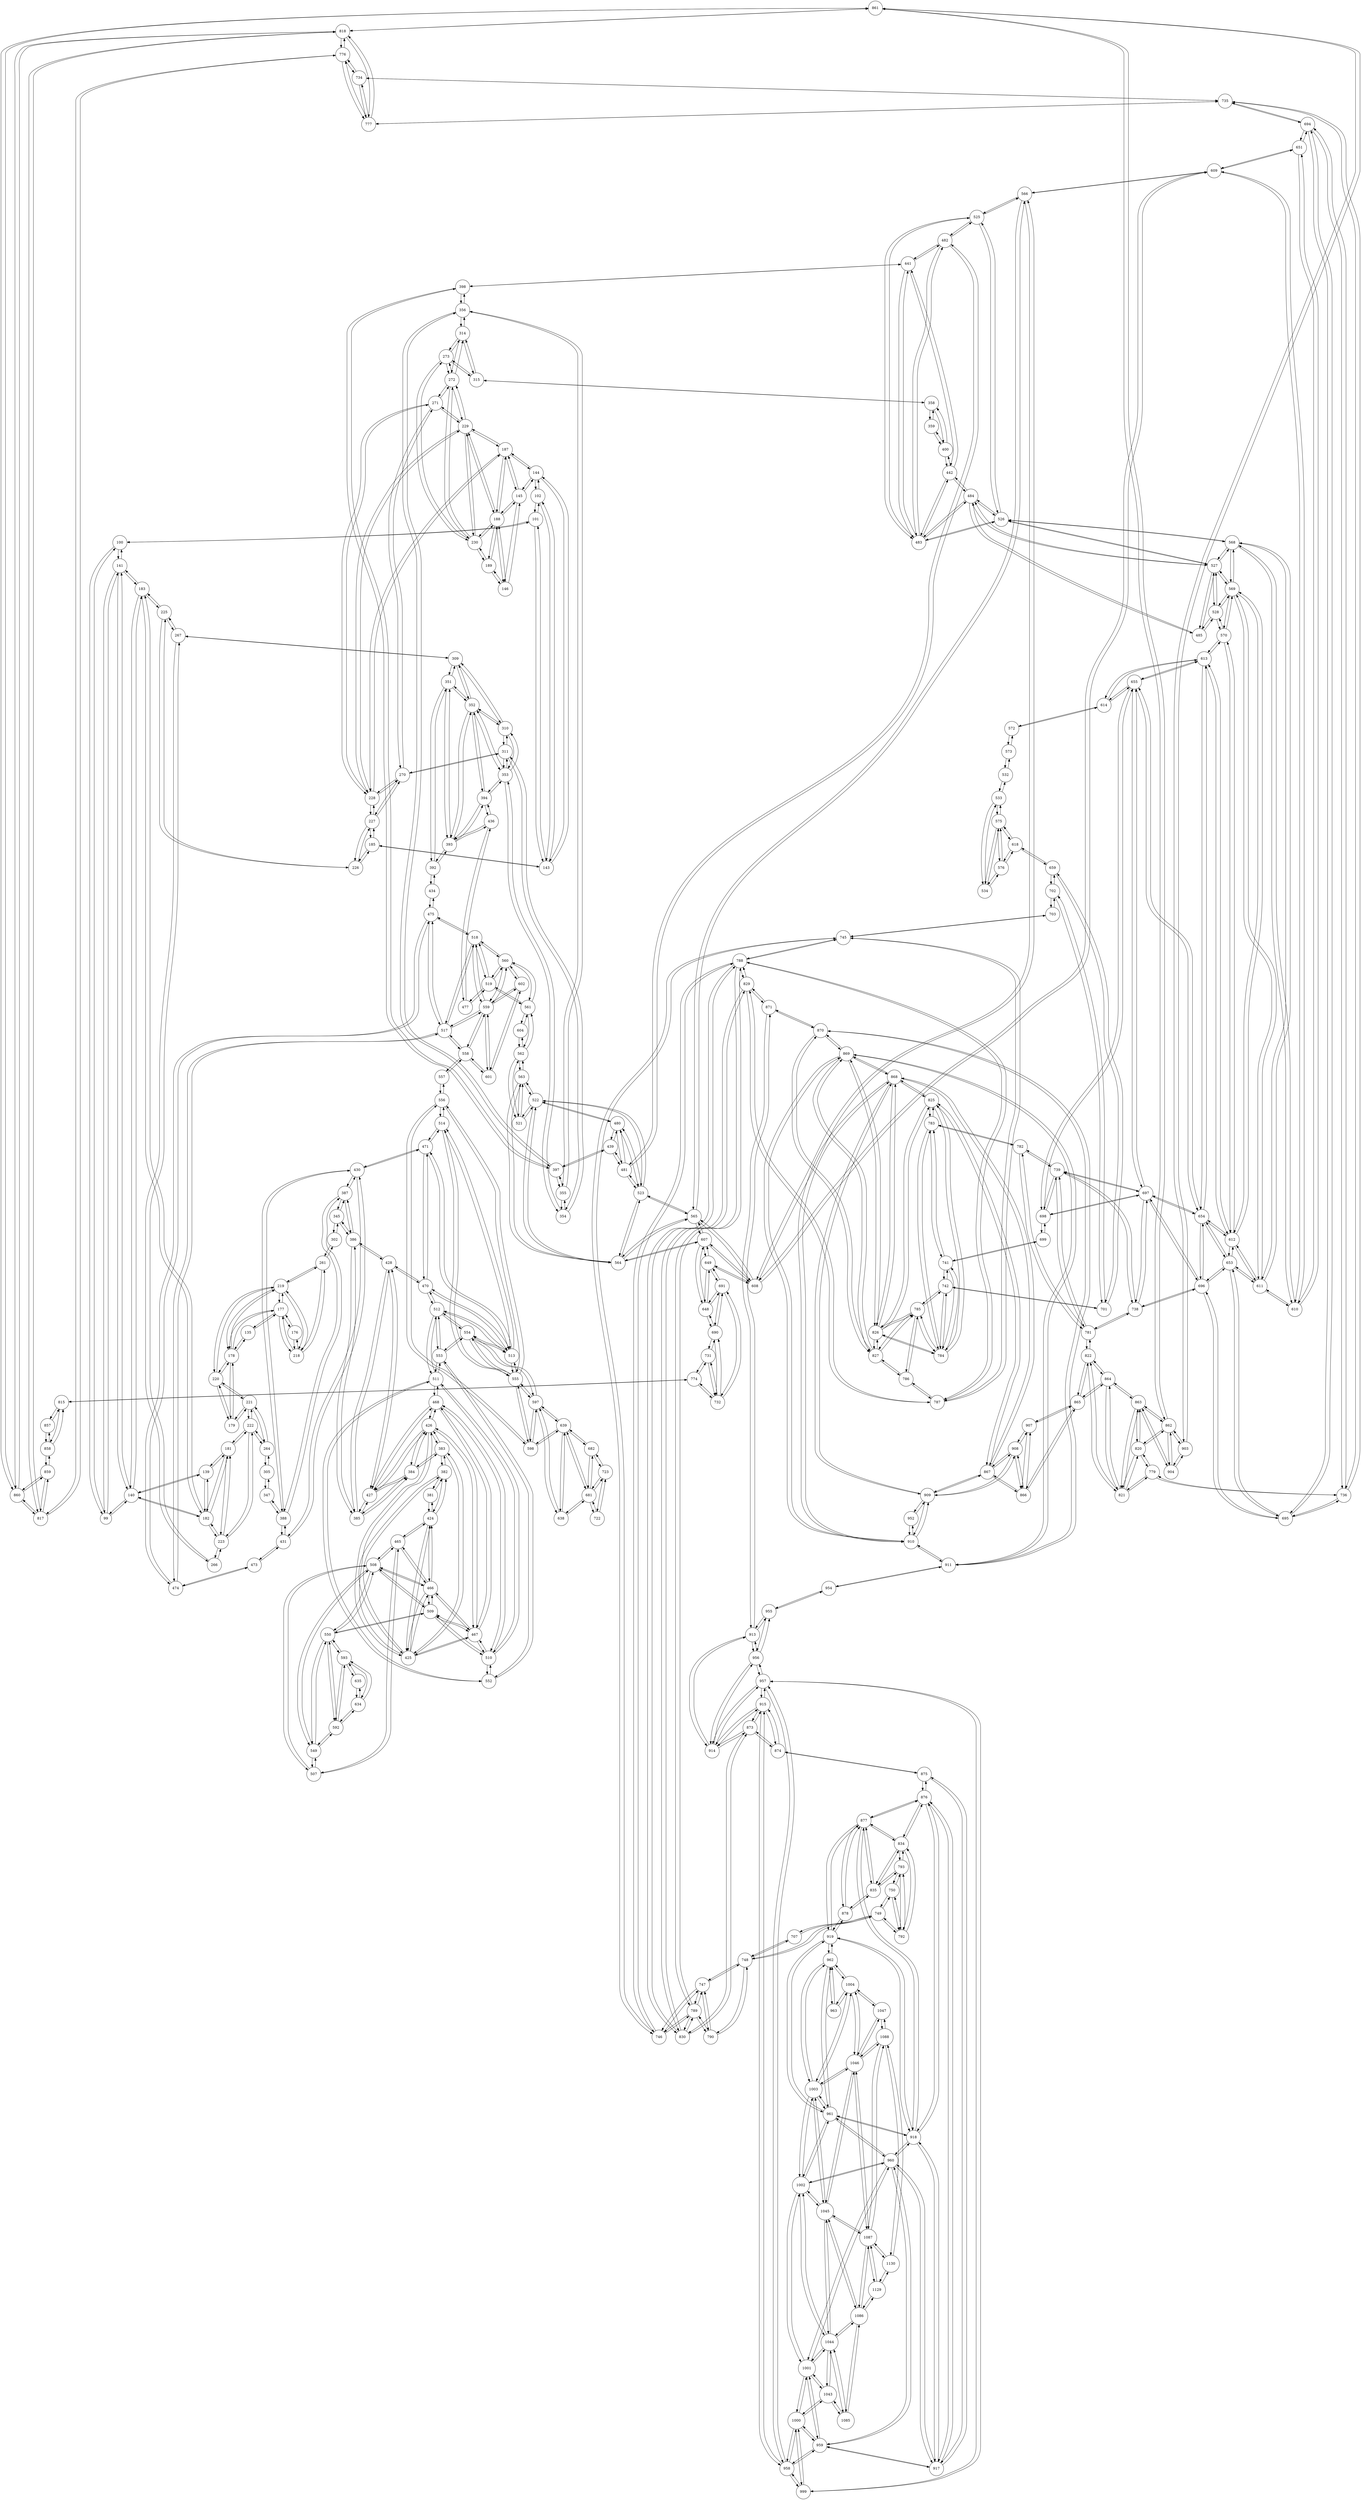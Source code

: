 digraph {
  node_861[label="861", shape="circle"]
node_861 -> node_818
node_818 -> node_861
node_861 -> node_860
node_860 -> node_861
node_861 -> node_862
node_862 -> node_861
node_861 -> node_903
node_903 -> node_861
  node_860[label="860", shape="circle"]
node_860 -> node_817
node_817 -> node_860
node_860 -> node_818
node_818 -> node_860
node_860 -> node_859
node_859 -> node_860
  node_863[label="863", shape="circle"]
node_863 -> node_864
node_864 -> node_863
node_863 -> node_904
node_904 -> node_863
node_863 -> node_820
node_820 -> node_863
node_863 -> node_821
node_821 -> node_863
node_863 -> node_862
node_862 -> node_863
  node_862[label="862", shape="circle"]
node_862 -> node_903
node_903 -> node_862
node_862 -> node_904
node_904 -> node_862
node_862 -> node_820
node_820 -> node_862
  node_857[label="857", shape="circle"]
node_857 -> node_858
node_858 -> node_857
node_857 -> node_815
node_815 -> node_857
  node_859[label="859", shape="circle"]
node_859 -> node_817
node_817 -> node_859
node_859 -> node_858
node_858 -> node_859
  node_858[label="858", shape="circle"]
node_858 -> node_815
node_815 -> node_858
  node_869[label="869", shape="circle"]
node_869 -> node_868
node_868 -> node_869
node_869 -> node_870
node_870 -> node_869
node_869 -> node_910
node_910 -> node_869
node_869 -> node_911
node_911 -> node_869
node_869 -> node_826
node_826 -> node_869
node_869 -> node_827
node_827 -> node_869
  node_868[label="868", shape="circle"]
node_868 -> node_867
node_867 -> node_868
node_868 -> node_909
node_909 -> node_868
node_868 -> node_910
node_910 -> node_868
node_868 -> node_825
node_825 -> node_868
node_868 -> node_826
node_826 -> node_868
  node_871[label="871", shape="circle"]
node_871 -> node_913
node_913 -> node_871
node_871 -> node_829
node_829 -> node_871
node_871 -> node_870
node_870 -> node_871
  node_351[label="351", shape="circle"]
node_351 -> node_352
node_352 -> node_351
node_351 -> node_393
node_393 -> node_351
node_351 -> node_309
node_309 -> node_351
node_351 -> node_392
node_392 -> node_351
  node_870[label="870", shape="circle"]
node_870 -> node_911
node_911 -> node_870
node_870 -> node_827
node_827 -> node_870
  node_865[label="865", shape="circle"]
node_865 -> node_864
node_864 -> node_865
node_865 -> node_866
node_866 -> node_865
node_865 -> node_907
node_907 -> node_865
node_865 -> node_822
node_822 -> node_865
  node_345[label="345", shape="circle"]
node_345 -> node_386
node_386 -> node_345
node_345 -> node_387
node_387 -> node_345
node_345 -> node_302
node_302 -> node_345
  node_864[label="864", shape="circle"]
node_864 -> node_821
node_821 -> node_864
node_864 -> node_822
node_822 -> node_864
  node_867[label="867", shape="circle"]
node_867 -> node_866
node_866 -> node_867
node_867 -> node_908
node_908 -> node_867
node_867 -> node_909
node_909 -> node_867
node_867 -> node_825
node_825 -> node_867
  node_347[label="347", shape="circle"]
node_347 -> node_305
node_305 -> node_347
node_347 -> node_388
node_388 -> node_347
  node_866[label="866", shape="circle"]
node_866 -> node_908
node_908 -> node_866
node_866 -> node_907
node_907 -> node_866
  node_877[label="877", shape="circle"]
node_877 -> node_834
node_834 -> node_877
node_877 -> node_835
node_835 -> node_877
node_877 -> node_876
node_876 -> node_877
node_877 -> node_878
node_878 -> node_877
node_877 -> node_918
node_918 -> node_877
node_877 -> node_919
node_919 -> node_877
  node_876[label="876", shape="circle"]
node_876 -> node_834
node_834 -> node_876
node_876 -> node_875
node_875 -> node_876
node_876 -> node_917
node_917 -> node_876
node_876 -> node_918
node_918 -> node_876
  node_356[label="356", shape="circle"]
node_356 -> node_314
node_314 -> node_356
node_356 -> node_355
node_355 -> node_356
node_356 -> node_397
node_397 -> node_356
node_356 -> node_398
node_398 -> node_356
  node_878[label="878", shape="circle"]
node_878 -> node_835
node_835 -> node_878
node_878 -> node_919
node_919 -> node_878
  node_359[label="359", shape="circle"]
node_359 -> node_400
node_400 -> node_359
node_359 -> node_358
node_358 -> node_359
  node_873[label="873", shape="circle"]
node_873 -> node_874
node_874 -> node_873
node_873 -> node_915
node_915 -> node_873
node_873 -> node_830
node_830 -> node_873
node_873 -> node_914
node_914 -> node_873
  node_358[label="358", shape="circle"]
node_358 -> node_400
node_400 -> node_358
node_358 -> node_315
node_315 -> node_358
  node_353[label="353", shape="circle"]
node_353 -> node_352
node_352 -> node_353
node_353 -> node_354
node_354 -> node_353
node_353 -> node_394
node_394 -> node_353
node_353 -> node_310
node_310 -> node_353
node_353 -> node_311
node_311 -> node_353
  node_352[label="352", shape="circle"]
node_352 -> node_393
node_393 -> node_352
node_352 -> node_394
node_394 -> node_352
node_352 -> node_309
node_309 -> node_352
node_352 -> node_310
node_310 -> node_352
  node_875[label="875", shape="circle"]
node_875 -> node_874
node_874 -> node_875
node_875 -> node_917
node_917 -> node_875
  node_355[label="355", shape="circle"]
node_355 -> node_354
node_354 -> node_355
node_355 -> node_397
node_397 -> node_355
  node_874[label="874", shape="circle"]
node_874 -> node_915
node_915 -> node_874
  node_354[label="354", shape="circle"]
node_354 -> node_311
node_311 -> node_354
  node_381[label="381", shape="circle"]
node_381 -> node_424
node_424 -> node_381
node_381 -> node_382
node_382 -> node_381
  node_903[label="903", shape="circle"]
node_903 -> node_904
node_904 -> node_903
  node_383[label="383", shape="circle"]
node_383 -> node_384
node_384 -> node_383
node_383 -> node_425
node_425 -> node_383
node_383 -> node_426
node_426 -> node_383
node_383 -> node_382
node_382 -> node_383
  node_382[label="382", shape="circle"]
node_382 -> node_424
node_424 -> node_382
node_382 -> node_425
node_425 -> node_382
  node_909[label="909", shape="circle"]
node_909 -> node_908
node_908 -> node_909
node_909 -> node_910
node_910 -> node_909
node_909 -> node_952
node_952 -> node_909
  node_908[label="908", shape="circle"]
node_908 -> node_907
node_907 -> node_908
  node_388[label="388", shape="circle"]
node_388 -> node_387
node_387 -> node_388
node_388 -> node_430
node_430 -> node_388
node_388 -> node_431
node_431 -> node_388
  node_911[label="911", shape="circle"]
node_911 -> node_954
node_954 -> node_911
node_911 -> node_910
node_910 -> node_911
  node_910[label="910", shape="circle"]
node_910 -> node_952
node_952 -> node_910
  node_385[label="385", shape="circle"]
node_385 -> node_384
node_384 -> node_385
node_385 -> node_386
node_386 -> node_385
node_385 -> node_427
node_427 -> node_385
node_385 -> node_428
node_428 -> node_385
  node_904[label="904", shape="circle"]
  node_384[label="384", shape="circle"]
node_384 -> node_426
node_426 -> node_384
node_384 -> node_427
node_427 -> node_384
  node_907[label="907", shape="circle"]
  node_387[label="387", shape="circle"]
node_387 -> node_386
node_386 -> node_387
node_387 -> node_430
node_430 -> node_387
  node_386[label="386", shape="circle"]
node_386 -> node_428
node_428 -> node_386
  node_917[label="917", shape="circle"]
node_917 -> node_960
node_960 -> node_917
node_917 -> node_918
node_918 -> node_917
node_917 -> node_959
node_959 -> node_917
  node_397[label="397", shape="circle"]
node_397 -> node_398
node_398 -> node_397
node_397 -> node_439
node_439 -> node_397
  node_919[label="919", shape="circle"]
node_919 -> node_961
node_961 -> node_919
node_919 -> node_962
node_962 -> node_919
node_919 -> node_918
node_918 -> node_919
  node_918[label="918", shape="circle"]
node_918 -> node_960
node_960 -> node_918
node_918 -> node_961
node_961 -> node_918
  node_398[label="398", shape="circle"]
node_398 -> node_441
node_441 -> node_398
  node_913[label="913", shape="circle"]
node_913 -> node_914
node_914 -> node_913
node_913 -> node_955
node_955 -> node_913
node_913 -> node_956
node_956 -> node_913
  node_393[label="393", shape="circle"]
node_393 -> node_392
node_392 -> node_393
node_393 -> node_394
node_394 -> node_393
node_393 -> node_436
node_436 -> node_393
  node_392[label="392", shape="circle"]
node_392 -> node_434
node_434 -> node_392
  node_915[label="915", shape="circle"]
node_915 -> node_914
node_914 -> node_915
node_915 -> node_957
node_957 -> node_915
node_915 -> node_958
node_958 -> node_915
  node_914[label="914", shape="circle"]
node_914 -> node_956
node_956 -> node_914
node_914 -> node_957
node_957 -> node_914
  node_394[label="394", shape="circle"]
node_394 -> node_436
node_436 -> node_394
  node_400[label="400", shape="circle"]
node_400 -> node_442
node_442 -> node_400
  node_428[label="428", shape="circle"]
node_428 -> node_427
node_427 -> node_428
node_428 -> node_470
node_470 -> node_428
  node_431[label="431", shape="circle"]
node_431 -> node_473
node_473 -> node_431
node_431 -> node_430
node_430 -> node_431
  node_430[label="430", shape="circle"]
node_430 -> node_471
node_471 -> node_430
  node_425[label="425", shape="circle"]
node_425 -> node_424
node_424 -> node_425
node_425 -> node_426
node_426 -> node_425
node_425 -> node_466
node_466 -> node_425
node_425 -> node_467
node_467 -> node_425
  node_424[label="424", shape="circle"]
node_424 -> node_465
node_465 -> node_424
node_424 -> node_466
node_466 -> node_424
  node_427[label="427", shape="circle"]
node_427 -> node_426
node_426 -> node_427
node_427 -> node_468
node_468 -> node_427
  node_426[label="426", shape="circle"]
node_426 -> node_467
node_467 -> node_426
node_426 -> node_468
node_468 -> node_426
  node_957[label="957", shape="circle"]
node_957 -> node_999
node_999 -> node_957
node_957 -> node_956
node_956 -> node_957
node_957 -> node_958
node_958 -> node_957
  node_956[label="956", shape="circle"]
node_956 -> node_955
node_955 -> node_956
  node_436[label="436", shape="circle"]
node_436 -> node_477
node_477 -> node_436
  node_959[label="959", shape="circle"]
node_959 -> node_960
node_960 -> node_959
node_959 -> node_1000
node_1000 -> node_959
node_959 -> node_1001
node_1001 -> node_959
node_959 -> node_958
node_958 -> node_959
  node_439[label="439", shape="circle"]
node_439 -> node_480
node_480 -> node_439
node_439 -> node_481
node_481 -> node_439
  node_958[label="958", shape="circle"]
node_958 -> node_999
node_999 -> node_958
node_958 -> node_1000
node_1000 -> node_958
  node_952[label="952", shape="circle"]
  node_955[label="955", shape="circle"]
node_955 -> node_954
node_954 -> node_955
  node_954[label="954", shape="circle"]
  node_434[label="434", shape="circle"]
node_434 -> node_475
node_475 -> node_434
  node_961[label="961", shape="circle"]
node_961 -> node_960
node_960 -> node_961
node_961 -> node_962
node_962 -> node_961
node_961 -> node_1002
node_1002 -> node_961
node_961 -> node_1003
node_1003 -> node_961
  node_441[label="441", shape="circle"]
node_441 -> node_482
node_482 -> node_441
node_441 -> node_442
node_442 -> node_441
node_441 -> node_483
node_483 -> node_441
  node_960[label="960", shape="circle"]
node_960 -> node_1001
node_1001 -> node_960
node_960 -> node_1002
node_1002 -> node_960
  node_963[label="963", shape="circle"]
node_963 -> node_962
node_962 -> node_963
node_963 -> node_1004
node_1004 -> node_963
  node_962[label="962", shape="circle"]
node_962 -> node_1003
node_1003 -> node_962
node_962 -> node_1004
node_1004 -> node_962
  node_442[label="442", shape="circle"]
node_442 -> node_483
node_483 -> node_442
node_442 -> node_484
node_484 -> node_442
  node_468[label="468", shape="circle"]
node_468 -> node_467
node_467 -> node_468
node_468 -> node_510
node_510 -> node_468
node_468 -> node_511
node_511 -> node_468
  node_471[label="471", shape="circle"]
node_471 -> node_513
node_513 -> node_471
node_471 -> node_514
node_514 -> node_471
node_471 -> node_470
node_470 -> node_471
  node_470[label="470", shape="circle"]
node_470 -> node_512
node_512 -> node_470
node_470 -> node_513
node_513 -> node_470
  node_465[label="465", shape="circle"]
node_465 -> node_466
node_466 -> node_465
node_465 -> node_507
node_507 -> node_465
node_465 -> node_508
node_508 -> node_465
  node_467[label="467", shape="circle"]
node_467 -> node_466
node_466 -> node_467
node_467 -> node_509
node_509 -> node_467
node_467 -> node_510
node_510 -> node_467
  node_466[label="466", shape="circle"]
node_466 -> node_508
node_508 -> node_466
node_466 -> node_509
node_509 -> node_466
  node_477[label="477", shape="circle"]
node_477 -> node_519
node_519 -> node_477
  node_999[label="999", shape="circle"]
node_999 -> node_1000
node_1000 -> node_999
  node_473[label="473", shape="circle"]
node_473 -> node_474
node_474 -> node_473
  node_475[label="475", shape="circle"]
node_475 -> node_474
node_474 -> node_475
node_475 -> node_517
node_517 -> node_475
node_475 -> node_518
node_518 -> node_475
  node_474[label="474", shape="circle"]
node_474 -> node_517
node_517 -> node_474
  node_485[label="485", shape="circle"]
node_485 -> node_528
node_528 -> node_485
node_485 -> node_484
node_484 -> node_485
node_485 -> node_527
node_527 -> node_485
  node_1004[label="1004", shape="circle"]
node_1004 -> node_1003
node_1003 -> node_1004
node_1004 -> node_1046
node_1046 -> node_1004
node_1004 -> node_1047
node_1047 -> node_1004
  node_484[label="484", shape="circle"]
node_484 -> node_483
node_483 -> node_484
node_484 -> node_526
node_526 -> node_484
node_484 -> node_527
node_527 -> node_484
  node_1001[label="1001", shape="circle"]
node_1001 -> node_1000
node_1000 -> node_1001
node_1001 -> node_1002
node_1002 -> node_1001
node_1001 -> node_1043
node_1043 -> node_1001
node_1001 -> node_1044
node_1044 -> node_1001
  node_481[label="481", shape="circle"]
node_481 -> node_480
node_480 -> node_481
node_481 -> node_482
node_482 -> node_481
node_481 -> node_523
node_523 -> node_481
  node_1000[label="1000", shape="circle"]
node_1000 -> node_1043
node_1043 -> node_1000
  node_480[label="480", shape="circle"]
node_480 -> node_522
node_522 -> node_480
node_480 -> node_523
node_523 -> node_480
  node_1003[label="1003", shape="circle"]
node_1003 -> node_1002
node_1002 -> node_1003
node_1003 -> node_1045
node_1045 -> node_1003
node_1003 -> node_1046
node_1046 -> node_1003
  node_483[label="483", shape="circle"]
node_483 -> node_482
node_482 -> node_483
node_483 -> node_525
node_525 -> node_483
node_483 -> node_526
node_526 -> node_483
  node_1002[label="1002", shape="circle"]
node_1002 -> node_1044
node_1044 -> node_1002
node_1002 -> node_1045
node_1045 -> node_1002
  node_482[label="482", shape="circle"]
node_482 -> node_525
node_525 -> node_482
  node_517[label="517", shape="circle"]
node_517 -> node_518
node_518 -> node_517
node_517 -> node_558
node_558 -> node_517
node_517 -> node_559
node_559 -> node_517
  node_509[label="509", shape="circle"]
node_509 -> node_550
node_550 -> node_509
node_509 -> node_508
node_508 -> node_509
node_509 -> node_510
node_510 -> node_509
  node_508[label="508", shape="circle"]
node_508 -> node_549
node_549 -> node_508
node_508 -> node_550
node_550 -> node_508
node_508 -> node_507
node_507 -> node_508
  node_519[label="519", shape="circle"]
node_519 -> node_560
node_560 -> node_519
node_519 -> node_561
node_561 -> node_519
node_519 -> node_518
node_518 -> node_519
  node_511[label="511", shape="circle"]
node_511 -> node_512
node_512 -> node_511
node_511 -> node_552
node_552 -> node_511
node_511 -> node_553
node_553 -> node_511
node_511 -> node_510
node_510 -> node_511
  node_518[label="518", shape="circle"]
node_518 -> node_559
node_559 -> node_518
node_518 -> node_560
node_560 -> node_518
  node_510[label="510", shape="circle"]
node_510 -> node_552
node_552 -> node_510
  node_513[label="513", shape="circle"]
node_513 -> node_512
node_512 -> node_513
node_513 -> node_514
node_514 -> node_513
node_513 -> node_554
node_554 -> node_513
node_513 -> node_555
node_555 -> node_513
  node_512[label="512", shape="circle"]
node_512 -> node_553
node_553 -> node_512
node_512 -> node_554
node_554 -> node_512
  node_507[label="507", shape="circle"]
node_507 -> node_549
node_549 -> node_507
  node_514[label="514", shape="circle"]
node_514 -> node_555
node_555 -> node_514
node_514 -> node_556
node_556 -> node_514
  node_1045[label="1045", shape="circle"]
node_1045 -> node_1044
node_1044 -> node_1045
node_1045 -> node_1046
node_1046 -> node_1045
node_1045 -> node_1086
node_1086 -> node_1045
node_1045 -> node_1087
node_1087 -> node_1045
  node_525[label="525", shape="circle"]
node_525 -> node_566
node_566 -> node_525
node_525 -> node_526
node_526 -> node_525
  node_1044[label="1044", shape="circle"]
node_1044 -> node_1043
node_1043 -> node_1044
node_1044 -> node_1085
node_1085 -> node_1044
node_1044 -> node_1086
node_1086 -> node_1044
  node_1047[label="1047", shape="circle"]
node_1047 -> node_1088
node_1088 -> node_1047
node_1047 -> node_1046
node_1046 -> node_1047
  node_1046[label="1046", shape="circle"]
node_1046 -> node_1088
node_1088 -> node_1046
node_1046 -> node_1087
node_1087 -> node_1046
  node_527[label="527", shape="circle"]
node_527 -> node_526
node_526 -> node_527
node_527 -> node_528
node_528 -> node_527
node_527 -> node_568
node_568 -> node_527
node_527 -> node_569
node_569 -> node_527
  node_526[label="526", shape="circle"]
node_526 -> node_568
node_568 -> node_526
  node_521[label="521", shape="circle"]
node_521 -> node_522
node_522 -> node_521
node_521 -> node_563
node_563 -> node_521
node_521 -> node_562
node_562 -> node_521
  node_1043[label="1043", shape="circle"]
node_1043 -> node_1085
node_1085 -> node_1043
  node_523[label="523", shape="circle"]
node_523 -> node_522
node_522 -> node_523
node_523 -> node_564
node_564 -> node_523
node_523 -> node_565
node_565 -> node_523
  node_522[label="522", shape="circle"]
node_522 -> node_563
node_563 -> node_522
node_522 -> node_564
node_564 -> node_522
  node_533[label="533", shape="circle"]
node_533 -> node_532
node_532 -> node_533
node_533 -> node_534
node_534 -> node_533
node_533 -> node_575
node_575 -> node_533
  node_532[label="532", shape="circle"]
node_532 -> node_573
node_573 -> node_532
  node_534[label="534", shape="circle"]
node_534 -> node_576
node_576 -> node_534
node_534 -> node_575
node_575 -> node_534
  node_528[label="528", shape="circle"]
node_528 -> node_569
node_569 -> node_528
node_528 -> node_570
node_570 -> node_528
  node_549[label="549", shape="circle"]
node_549 -> node_592
node_592 -> node_549
node_549 -> node_550
node_550 -> node_549
  node_550[label="550", shape="circle"]
node_550 -> node_592
node_592 -> node_550
node_550 -> node_593
node_593 -> node_550
  node_557[label="557", shape="circle"]
node_557 -> node_556
node_556 -> node_557
node_557 -> node_558
node_558 -> node_557
  node_556[label="556", shape="circle"]
node_556 -> node_555
node_555 -> node_556
node_556 -> node_598
node_598 -> node_556
  node_559[label="559", shape="circle"]
node_559 -> node_558
node_558 -> node_559
node_559 -> node_560
node_560 -> node_559
node_559 -> node_601
node_601 -> node_559
node_559 -> node_602
node_602 -> node_559
  node_558[label="558", shape="circle"]
node_558 -> node_601
node_601 -> node_558
  node_553[label="553", shape="circle"]
node_553 -> node_552
node_552 -> node_553
node_553 -> node_554
node_554 -> node_553
  node_552[label="552", shape="circle"]
  node_555[label="555", shape="circle"]
node_555 -> node_554
node_554 -> node_555
node_555 -> node_597
node_597 -> node_555
node_555 -> node_598
node_598 -> node_555
  node_554[label="554", shape="circle"]
node_554 -> node_597
node_597 -> node_554
  node_1085[label="1085", shape="circle"]
node_1085 -> node_1086
node_1086 -> node_1085
  node_565[label="565", shape="circle"]
node_565 -> node_608
node_608 -> node_565
node_565 -> node_564
node_564 -> node_565
node_565 -> node_566
node_566 -> node_565
node_565 -> node_607
node_607 -> node_565
  node_564[label="564", shape="circle"]
node_564 -> node_563
node_563 -> node_564
node_564 -> node_607
node_607 -> node_564
  node_1087[label="1087", shape="circle"]
node_1087 -> node_1088
node_1088 -> node_1087
node_1087 -> node_1129
node_1129 -> node_1087
node_1087 -> node_1130
node_1130 -> node_1087
node_1087 -> node_1086
node_1086 -> node_1087
  node_1086[label="1086", shape="circle"]
node_1086 -> node_1129
node_1129 -> node_1086
  node_566[label="566", shape="circle"]
node_566 -> node_608
node_608 -> node_566
node_566 -> node_609
node_609 -> node_566
  node_561[label="561", shape="circle"]
node_561 -> node_560
node_560 -> node_561
node_561 -> node_562
node_562 -> node_561
node_561 -> node_604
node_604 -> node_561
  node_560[label="560", shape="circle"]
node_560 -> node_602
node_602 -> node_560
  node_563[label="563", shape="circle"]
node_563 -> node_562
node_562 -> node_563
  node_562[label="562", shape="circle"]
node_562 -> node_604
node_604 -> node_562
  node_573[label="573", shape="circle"]
node_573 -> node_572
node_572 -> node_573
  node_572[label="572", shape="circle"]
node_572 -> node_614
node_614 -> node_572
  node_575[label="575", shape="circle"]
node_575 -> node_576
node_576 -> node_575
node_575 -> node_618
node_618 -> node_575
  node_569[label="569", shape="circle"]
node_569 -> node_611
node_611 -> node_569
node_569 -> node_612
node_612 -> node_569
node_569 -> node_568
node_568 -> node_569
node_569 -> node_570
node_570 -> node_569
  node_1088[label="1088", shape="circle"]
node_1088 -> node_1130
node_1130 -> node_1088
  node_568[label="568", shape="circle"]
node_568 -> node_610
node_610 -> node_568
node_568 -> node_611
node_611 -> node_568
  node_570[label="570", shape="circle"]
node_570 -> node_612
node_612 -> node_570
node_570 -> node_613
node_613 -> node_570
  node_576[label="576", shape="circle"]
node_576 -> node_618
node_618 -> node_576
  node_597[label="597", shape="circle"]
node_597 -> node_598
node_598 -> node_597
node_597 -> node_638
node_638 -> node_597
node_597 -> node_639
node_639 -> node_597
  node_598[label="598", shape="circle"]
node_598 -> node_639
node_639 -> node_598
  node_593[label="593", shape="circle"]
node_593 -> node_592
node_592 -> node_593
node_593 -> node_634
node_634 -> node_593
node_593 -> node_635
node_635 -> node_593
  node_592[label="592", shape="circle"]
node_592 -> node_634
node_634 -> node_592
  node_604[label="604", shape="circle"]
  node_607[label="607", shape="circle"]
node_607 -> node_608
node_608 -> node_607
node_607 -> node_648
node_648 -> node_607
node_607 -> node_649
node_649 -> node_607
  node_601[label="601", shape="circle"]
node_601 -> node_602
node_602 -> node_601
  node_602[label="602", shape="circle"]
  node_613[label="613", shape="circle"]
node_613 -> node_612
node_612 -> node_613
node_613 -> node_614
node_614 -> node_613
node_613 -> node_654
node_654 -> node_613
node_613 -> node_655
node_655 -> node_613
  node_612[label="612", shape="circle"]
node_612 -> node_611
node_611 -> node_612
node_612 -> node_653
node_653 -> node_612
node_612 -> node_654
node_654 -> node_612
  node_614[label="614", shape="circle"]
node_614 -> node_655
node_655 -> node_614
  node_1129[label="1129", shape="circle"]
node_1129 -> node_1130
node_1130 -> node_1129
  node_609[label="609", shape="circle"]
node_609 -> node_608
node_608 -> node_609
node_609 -> node_610
node_610 -> node_609
node_609 -> node_651
node_651 -> node_609
  node_608[label="608", shape="circle"]
node_608 -> node_649
node_649 -> node_608
  node_611[label="611", shape="circle"]
node_611 -> node_610
node_610 -> node_611
node_611 -> node_653
node_653 -> node_611
  node_1130[label="1130", shape="circle"]
  node_610[label="610", shape="circle"]
node_610 -> node_651
node_651 -> node_610
  node_101[label="101", shape="circle"]
node_101 -> node_100
node_100 -> node_101
node_101 -> node_102
node_102 -> node_101
node_101 -> node_143
node_143 -> node_101
  node_100[label="100", shape="circle"]
node_100 -> node_99
node_99 -> node_100
node_100 -> node_141
node_141 -> node_100
  node_102[label="102", shape="circle"]
node_102 -> node_144
node_144 -> node_102
node_102 -> node_143
node_143 -> node_102
  node_99[label="99", shape="circle"]
node_99 -> node_140
node_140 -> node_99
node_99 -> node_141
node_141 -> node_99
  node_618[label="618", shape="circle"]
node_618 -> node_659
node_659 -> node_618
  node_639[label="639", shape="circle"]
node_639 -> node_681
node_681 -> node_639
node_639 -> node_682
node_682 -> node_639
node_639 -> node_638
node_638 -> node_639
  node_638[label="638", shape="circle"]
node_638 -> node_681
node_681 -> node_638
  node_635[label="635", shape="circle"]
node_635 -> node_634
node_634 -> node_635
  node_634[label="634", shape="circle"]
  node_653[label="653", shape="circle"]
node_653 -> node_654
node_654 -> node_653
node_653 -> node_695
node_695 -> node_653
node_653 -> node_696
node_696 -> node_653
  node_655[label="655", shape="circle"]
node_655 -> node_654
node_654 -> node_655
node_655 -> node_697
node_697 -> node_655
node_655 -> node_698
node_698 -> node_655
  node_135[label="135", shape="circle"]
node_135 -> node_177
node_177 -> node_135
node_135 -> node_178
node_178 -> node_135
  node_654[label="654", shape="circle"]
node_654 -> node_696
node_696 -> node_654
node_654 -> node_697
node_697 -> node_654
  node_649[label="649", shape="circle"]
node_649 -> node_691
node_691 -> node_649
node_649 -> node_648
node_648 -> node_649
  node_648[label="648", shape="circle"]
node_648 -> node_690
node_690 -> node_648
node_648 -> node_691
node_691 -> node_648
  node_651[label="651", shape="circle"]
node_651 -> node_694
node_694 -> node_651
  node_141[label="141", shape="circle"]
node_141 -> node_140
node_140 -> node_141
node_141 -> node_183
node_183 -> node_141
  node_140[label="140", shape="circle"]
node_140 -> node_139
node_139 -> node_140
node_140 -> node_182
node_182 -> node_140
node_140 -> node_183
node_183 -> node_140
  node_143[label="143", shape="circle"]
node_143 -> node_144
node_144 -> node_143
node_143 -> node_185
node_185 -> node_143
  node_659[label="659", shape="circle"]
node_659 -> node_701
node_701 -> node_659
node_659 -> node_702
node_702 -> node_659
  node_139[label="139", shape="circle"]
node_139 -> node_181
node_181 -> node_139
node_139 -> node_182
node_182 -> node_139
  node_145[label="145", shape="circle"]
node_145 -> node_144
node_144 -> node_145
node_145 -> node_146
node_146 -> node_145
node_145 -> node_187
node_187 -> node_145
node_145 -> node_188
node_188 -> node_145
  node_144[label="144", shape="circle"]
node_144 -> node_187
node_187 -> node_144
  node_146[label="146", shape="circle"]
node_146 -> node_188
node_188 -> node_146
node_146 -> node_189
node_189 -> node_146
  node_681[label="681", shape="circle"]
node_681 -> node_682
node_682 -> node_681
node_681 -> node_722
node_722 -> node_681
node_681 -> node_723
node_723 -> node_681
  node_682[label="682", shape="circle"]
node_682 -> node_723
node_723 -> node_682
  node_695[label="695", shape="circle"]
node_695 -> node_696
node_696 -> node_695
node_695 -> node_736
node_736 -> node_695
node_695 -> node_694
node_694 -> node_695
  node_694[label="694", shape="circle"]
node_694 -> node_736
node_736 -> node_694
node_694 -> node_735
node_735 -> node_694
  node_691[label="691", shape="circle"]
node_691 -> node_690
node_690 -> node_691
node_691 -> node_732
node_732 -> node_691
  node_690[label="690", shape="circle"]
node_690 -> node_732
node_732 -> node_690
node_690 -> node_731
node_731 -> node_690
  node_701[label="701", shape="circle"]
node_701 -> node_702
node_702 -> node_701
node_701 -> node_742
node_742 -> node_701
  node_181[label="181", shape="circle"]
node_181 -> node_222
node_222 -> node_181
node_181 -> node_182
node_182 -> node_181
node_181 -> node_223
node_223 -> node_181
  node_703[label="703", shape="circle"]
node_703 -> node_745
node_745 -> node_703
node_703 -> node_702
node_702 -> node_703
  node_183[label="183", shape="circle"]
node_183 -> node_225
node_225 -> node_183
node_183 -> node_182
node_182 -> node_183
  node_702[label="702", shape="circle"]
  node_182[label="182", shape="circle"]
node_182 -> node_223
node_223 -> node_182
  node_697[label="697", shape="circle"]
node_697 -> node_738
node_738 -> node_697
node_697 -> node_739
node_739 -> node_697
node_697 -> node_696
node_696 -> node_697
node_697 -> node_698
node_698 -> node_697
  node_177[label="177", shape="circle"]
node_177 -> node_176
node_176 -> node_177
node_177 -> node_178
node_178 -> node_177
node_177 -> node_218
node_218 -> node_177
node_177 -> node_219
node_219 -> node_177
  node_696[label="696", shape="circle"]
node_696 -> node_738
node_738 -> node_696
  node_176[label="176", shape="circle"]
node_176 -> node_218
node_218 -> node_176
  node_699[label="699", shape="circle"]
node_699 -> node_698
node_698 -> node_699
node_699 -> node_741
node_741 -> node_699
  node_179[label="179", shape="circle"]
node_179 -> node_178
node_178 -> node_179
node_179 -> node_220
node_220 -> node_179
node_179 -> node_221
node_221 -> node_179
  node_698[label="698", shape="circle"]
node_698 -> node_739
node_739 -> node_698
  node_178[label="178", shape="circle"]
node_178 -> node_219
node_219 -> node_178
node_178 -> node_220
node_220 -> node_178
  node_189[label="189", shape="circle"]
node_189 -> node_188
node_188 -> node_189
node_189 -> node_230
node_230 -> node_189
  node_188[label="188", shape="circle"]
node_188 -> node_229
node_229 -> node_188
node_188 -> node_230
node_230 -> node_188
node_188 -> node_187
node_187 -> node_188
  node_185[label="185", shape="circle"]
node_185 -> node_226
node_226 -> node_185
node_185 -> node_227
node_227 -> node_185
  node_707[label="707", shape="circle"]
node_707 -> node_748
node_748 -> node_707
node_707 -> node_749
node_749 -> node_707
  node_187[label="187", shape="circle"]
node_187 -> node_228
node_228 -> node_187
node_187 -> node_229
node_229 -> node_187
  node_723[label="723", shape="circle"]
node_723 -> node_722
node_722 -> node_723
  node_722[label="722", shape="circle"]
  node_732[label="732", shape="circle"]
node_732 -> node_731
node_731 -> node_732
node_732 -> node_774
node_774 -> node_732
  node_735[label="735", shape="circle"]
node_735 -> node_736
node_736 -> node_735
node_735 -> node_777
node_777 -> node_735
node_735 -> node_734
node_734 -> node_735
  node_734[label="734", shape="circle"]
node_734 -> node_776
node_776 -> node_734
node_734 -> node_777
node_777 -> node_734
  node_731[label="731", shape="circle"]
node_731 -> node_774
node_774 -> node_731
  node_741[label="741", shape="circle"]
node_741 -> node_784
node_784 -> node_741
node_741 -> node_742
node_742 -> node_741
node_741 -> node_783
node_783 -> node_741
  node_221[label="221", shape="circle"]
node_221 -> node_264
node_264 -> node_221
node_221 -> node_220
node_220 -> node_221
node_221 -> node_222
node_222 -> node_221
  node_220[label="220", shape="circle"]
node_220 -> node_219
node_219 -> node_220
  node_223[label="223", shape="circle"]
node_223 -> node_222
node_222 -> node_223
node_223 -> node_266
node_266 -> node_223
  node_742[label="742", shape="circle"]
node_742 -> node_784
node_784 -> node_742
node_742 -> node_785
node_785 -> node_742
  node_222[label="222", shape="circle"]
node_222 -> node_264
node_264 -> node_222
  node_736[label="736", shape="circle"]
node_736 -> node_779
node_779 -> node_736
  node_739[label="739", shape="circle"]
node_739 -> node_738
node_738 -> node_739
node_739 -> node_781
node_781 -> node_739
node_739 -> node_782
node_782 -> node_739
  node_219[label="219", shape="circle"]
node_219 -> node_261
node_261 -> node_219
node_219 -> node_218
node_218 -> node_219
  node_738[label="738", shape="circle"]
node_738 -> node_781
node_781 -> node_738
  node_218[label="218", shape="circle"]
node_218 -> node_261
node_261 -> node_218
  node_749[label="749", shape="circle"]
node_749 -> node_792
node_792 -> node_749
node_749 -> node_748
node_748 -> node_749
node_749 -> node_750
node_750 -> node_749
  node_229[label="229", shape="circle"]
node_229 -> node_228
node_228 -> node_229
node_229 -> node_230
node_230 -> node_229
node_229 -> node_271
node_271 -> node_229
node_229 -> node_272
node_272 -> node_229
  node_748[label="748", shape="circle"]
node_748 -> node_790
node_790 -> node_748
node_748 -> node_747
node_747 -> node_748
  node_228[label="228", shape="circle"]
node_228 -> node_227
node_227 -> node_228
node_228 -> node_270
node_270 -> node_228
node_228 -> node_271
node_271 -> node_228
  node_750[label="750", shape="circle"]
node_750 -> node_792
node_792 -> node_750
node_750 -> node_793
node_793 -> node_750
  node_230[label="230", shape="circle"]
node_230 -> node_272
node_272 -> node_230
node_230 -> node_273
node_273 -> node_230
  node_745[label="745", shape="circle"]
node_745 -> node_746
node_746 -> node_745
node_745 -> node_787
node_787 -> node_745
node_745 -> node_788
node_788 -> node_745
  node_225[label="225", shape="circle"]
node_225 -> node_226
node_226 -> node_225
node_225 -> node_267
node_267 -> node_225
  node_747[label="747", shape="circle"]
node_747 -> node_746
node_746 -> node_747
node_747 -> node_789
node_789 -> node_747
node_747 -> node_790
node_790 -> node_747
  node_227[label="227", shape="circle"]
node_227 -> node_226
node_226 -> node_227
node_227 -> node_270
node_270 -> node_227
  node_746[label="746", shape="circle"]
node_746 -> node_788
node_788 -> node_746
node_746 -> node_789
node_789 -> node_746
  node_226[label="226", shape="circle"]
  node_774[label="774", shape="circle"]
node_774 -> node_815
node_815 -> node_774
  node_781[label="781", shape="circle"]
node_781 -> node_822
node_822 -> node_781
node_781 -> node_782
node_782 -> node_781
  node_261[label="261", shape="circle"]
node_261 -> node_302
node_302 -> node_261
  node_783[label="783", shape="circle"]
node_783 -> node_784
node_784 -> node_783
node_783 -> node_825
node_825 -> node_783
node_783 -> node_782
node_782 -> node_783
  node_782[label="782", shape="circle"]
  node_777[label="777", shape="circle"]
node_777 -> node_776
node_776 -> node_777
node_777 -> node_818
node_818 -> node_777
  node_776[label="776", shape="circle"]
node_776 -> node_818
node_818 -> node_776
node_776 -> node_817
node_817 -> node_776
  node_779[label="779", shape="circle"]
node_779 -> node_820
node_820 -> node_779
node_779 -> node_821
node_821 -> node_779
  node_789[label="789", shape="circle"]
node_789 -> node_788
node_788 -> node_789
node_789 -> node_790
node_790 -> node_789
node_789 -> node_830
node_830 -> node_789
  node_788[label="788", shape="circle"]
node_788 -> node_787
node_787 -> node_788
node_788 -> node_829
node_829 -> node_788
node_788 -> node_830
node_830 -> node_788
  node_790[label="790", shape="circle"]
  node_271[label="271", shape="circle"]
node_271 -> node_272
node_272 -> node_271
node_271 -> node_270
node_270 -> node_271
  node_270[label="270", shape="circle"]
node_270 -> node_311
node_311 -> node_270
  node_785[label="785", shape="circle"]
node_785 -> node_784
node_784 -> node_785
node_785 -> node_786
node_786 -> node_785
node_785 -> node_826
node_826 -> node_785
node_785 -> node_827
node_827 -> node_785
  node_784[label="784", shape="circle"]
node_784 -> node_825
node_825 -> node_784
node_784 -> node_826
node_826 -> node_784
  node_264[label="264", shape="circle"]
node_264 -> node_305
node_305 -> node_264
  node_787[label="787", shape="circle"]
node_787 -> node_786
node_786 -> node_787
node_787 -> node_829
node_829 -> node_787
  node_786[label="786", shape="circle"]
node_786 -> node_827
node_827 -> node_786
  node_267[label="267", shape="circle"]
node_267 -> node_266
node_266 -> node_267
node_267 -> node_309
node_309 -> node_267
  node_266[label="266", shape="circle"]
  node_793[label="793", shape="circle"]
node_793 -> node_792
node_792 -> node_793
node_793 -> node_834
node_834 -> node_793
node_793 -> node_835
node_835 -> node_793
  node_792[label="792", shape="circle"]
node_792 -> node_834
node_834 -> node_792
  node_273[label="273", shape="circle"]
node_273 -> node_272
node_272 -> node_273
node_273 -> node_314
node_314 -> node_273
node_273 -> node_315
node_315 -> node_273
  node_272[label="272", shape="circle"]
node_272 -> node_314
node_314 -> node_272
  node_815[label="815", shape="circle"]
  node_821[label="821", shape="circle"]
node_821 -> node_820
node_820 -> node_821
node_821 -> node_822
node_822 -> node_821
  node_820[label="820", shape="circle"]
  node_822[label="822", shape="circle"]
  node_302[label="302", shape="circle"]
  node_817[label="817", shape="circle"]
node_817 -> node_818
node_818 -> node_817
  node_818[label="818", shape="circle"]
  node_829[label="829", shape="circle"]
node_829 -> node_830
node_830 -> node_829
  node_309[label="309", shape="circle"]
node_309 -> node_310
node_310 -> node_309
  node_311[label="311", shape="circle"]
node_311 -> node_310
node_310 -> node_311
  node_830[label="830", shape="circle"]
  node_825[label="825", shape="circle"]
node_825 -> node_826
node_826 -> node_825
  node_310[label="310", shape="circle"]
  node_305[label="305", shape="circle"]
  node_827[label="827", shape="circle"]
node_827 -> node_826
node_826 -> node_827
  node_826[label="826", shape="circle"]
  node_835[label="835", shape="circle"]
node_835 -> node_834
node_834 -> node_835
  node_315[label="315", shape="circle"]
node_315 -> node_314
node_314 -> node_315
  node_834[label="834", shape="circle"]
  node_314[label="314", shape="circle"]
}
